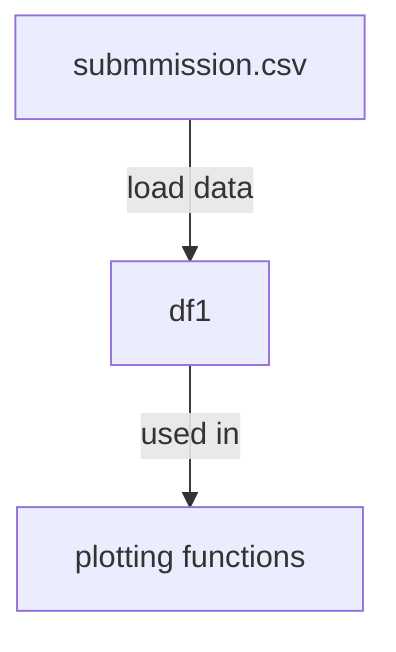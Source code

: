 flowchart TD
    A["submmission.csv"] -->|load data| B["df1"]
    B["df1"] -->|used in| C["plotting functions"]